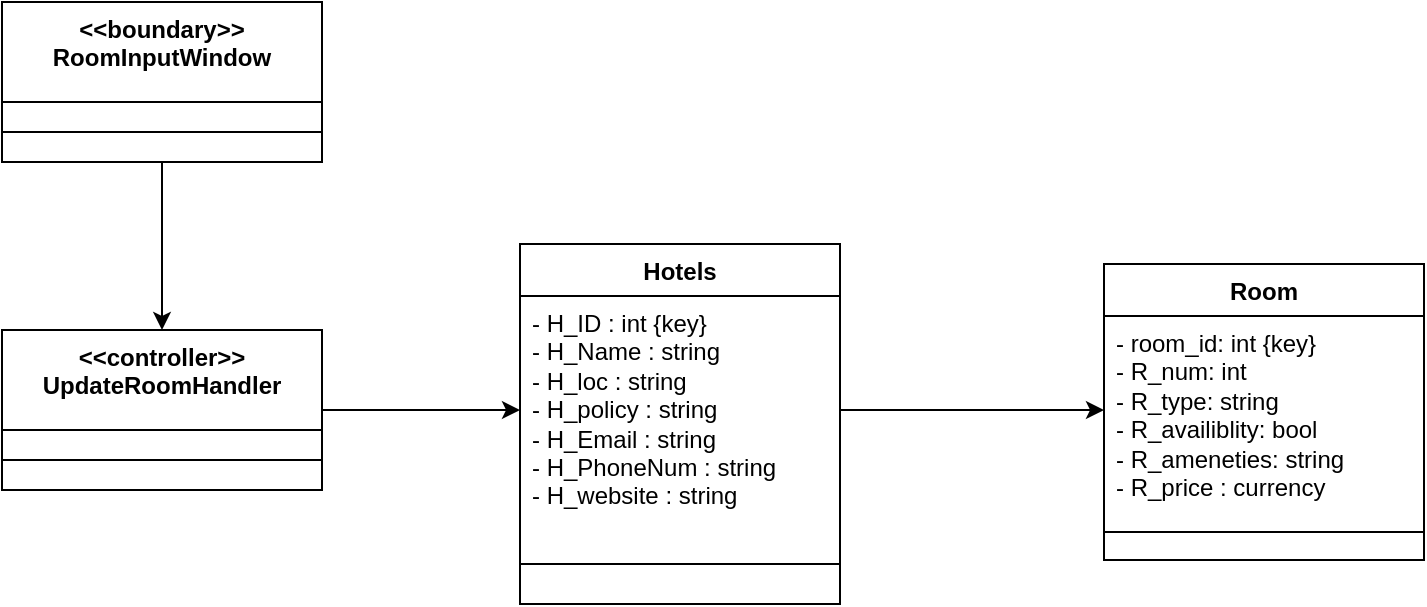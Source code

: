 <mxfile version="25.0.3">
  <diagram id="C5RBs43oDa-KdzZeNtuy" name="Page-1">
    <mxGraphModel dx="1290" dy="522" grid="1" gridSize="10" guides="1" tooltips="1" connect="1" arrows="1" fold="1" page="1" pageScale="1" pageWidth="827" pageHeight="1169" math="0" shadow="0">
      <root>
        <mxCell id="WIyWlLk6GJQsqaUBKTNV-0" />
        <mxCell id="WIyWlLk6GJQsqaUBKTNV-1" parent="WIyWlLk6GJQsqaUBKTNV-0" />
        <mxCell id="cHfdG5uCl04R2RjM2Kn9-0" value="Hotels" style="swimlane;fontStyle=1;align=center;verticalAlign=top;childLayout=stackLayout;horizontal=1;startSize=26;horizontalStack=0;resizeParent=1;resizeParentMax=0;resizeLast=0;collapsible=1;marginBottom=0;whiteSpace=wrap;html=1;" vertex="1" parent="WIyWlLk6GJQsqaUBKTNV-1">
          <mxGeometry x="358" y="279" width="160" height="180" as="geometry" />
        </mxCell>
        <mxCell id="cHfdG5uCl04R2RjM2Kn9-1" value="&lt;div style=&quot;text-wrap-mode: nowrap;&quot;&gt;- H_ID : int {key}&lt;/div&gt;&lt;div style=&quot;text-wrap-mode: nowrap;&quot;&gt;- H_Name : string&lt;/div&gt;&lt;div style=&quot;text-wrap-mode: nowrap;&quot;&gt;- H_loc : string&lt;/div&gt;&lt;div style=&quot;text-wrap-mode: nowrap;&quot;&gt;- H_policy : string&lt;/div&gt;&lt;div style=&quot;text-wrap-mode: nowrap;&quot;&gt;- H_Email : string&lt;/div&gt;&lt;div style=&quot;text-wrap-mode: nowrap;&quot;&gt;- H_PhoneNum : string&lt;/div&gt;&lt;div style=&quot;text-wrap-mode: nowrap;&quot;&gt;- H_website : string&lt;/div&gt;" style="text;strokeColor=none;fillColor=none;align=left;verticalAlign=top;spacingLeft=4;spacingRight=4;overflow=hidden;rotatable=0;points=[[0,0.5],[1,0.5]];portConstraint=eastwest;whiteSpace=wrap;html=1;" vertex="1" parent="cHfdG5uCl04R2RjM2Kn9-0">
          <mxGeometry y="26" width="160" height="114" as="geometry" />
        </mxCell>
        <mxCell id="cHfdG5uCl04R2RjM2Kn9-2" value="" style="line;strokeWidth=1;fillColor=none;align=left;verticalAlign=middle;spacingTop=-1;spacingLeft=3;spacingRight=3;rotatable=0;labelPosition=right;points=[];portConstraint=eastwest;strokeColor=inherit;" vertex="1" parent="cHfdG5uCl04R2RjM2Kn9-0">
          <mxGeometry y="140" width="160" height="40" as="geometry" />
        </mxCell>
        <mxCell id="cHfdG5uCl04R2RjM2Kn9-3" value="Room" style="swimlane;fontStyle=1;align=center;verticalAlign=top;childLayout=stackLayout;horizontal=1;startSize=26;horizontalStack=0;resizeParent=1;resizeParentMax=0;resizeLast=0;collapsible=1;marginBottom=0;whiteSpace=wrap;html=1;" vertex="1" parent="WIyWlLk6GJQsqaUBKTNV-1">
          <mxGeometry x="650" y="289" width="160" height="148" as="geometry" />
        </mxCell>
        <mxCell id="cHfdG5uCl04R2RjM2Kn9-4" value="- room_id: int {key}&lt;div&gt;- R_num: int&lt;/div&gt;&lt;div&gt;- R_type: string&lt;/div&gt;&lt;div&gt;- R_availiblity: bool&lt;/div&gt;&lt;div&gt;- R_ameneties: string&lt;/div&gt;&lt;div&gt;- R_price : currency&lt;/div&gt;" style="text;strokeColor=none;fillColor=none;align=left;verticalAlign=top;spacingLeft=4;spacingRight=4;overflow=hidden;rotatable=0;points=[[0,0.5],[1,0.5]];portConstraint=eastwest;whiteSpace=wrap;html=1;" vertex="1" parent="cHfdG5uCl04R2RjM2Kn9-3">
          <mxGeometry y="26" width="160" height="94" as="geometry" />
        </mxCell>
        <mxCell id="cHfdG5uCl04R2RjM2Kn9-5" value="" style="line;strokeWidth=1;fillColor=none;align=left;verticalAlign=middle;spacingTop=-1;spacingLeft=3;spacingRight=3;rotatable=0;labelPosition=right;points=[];portConstraint=eastwest;strokeColor=inherit;" vertex="1" parent="cHfdG5uCl04R2RjM2Kn9-3">
          <mxGeometry y="120" width="160" height="28" as="geometry" />
        </mxCell>
        <mxCell id="cHfdG5uCl04R2RjM2Kn9-6" style="edgeStyle=orthogonalEdgeStyle;rounded=0;orthogonalLoop=1;jettySize=auto;html=1;entryX=0;entryY=0.5;entryDx=0;entryDy=0;" edge="1" parent="WIyWlLk6GJQsqaUBKTNV-1" source="cHfdG5uCl04R2RjM2Kn9-1" target="cHfdG5uCl04R2RjM2Kn9-4">
          <mxGeometry relative="1" as="geometry" />
        </mxCell>
        <mxCell id="cHfdG5uCl04R2RjM2Kn9-9" style="edgeStyle=orthogonalEdgeStyle;rounded=0;orthogonalLoop=1;jettySize=auto;html=1;entryX=0;entryY=0.5;entryDx=0;entryDy=0;" edge="1" parent="WIyWlLk6GJQsqaUBKTNV-1" source="cHfdG5uCl04R2RjM2Kn9-7" target="cHfdG5uCl04R2RjM2Kn9-1">
          <mxGeometry relative="1" as="geometry" />
        </mxCell>
        <mxCell id="cHfdG5uCl04R2RjM2Kn9-7" value="&lt;div&gt;&amp;lt;&amp;lt;controller&amp;gt;&amp;gt;&lt;/div&gt;UpdateRoomHandler" style="swimlane;fontStyle=1;align=center;verticalAlign=top;childLayout=stackLayout;horizontal=1;startSize=50;horizontalStack=0;resizeParent=1;resizeParentMax=0;resizeLast=0;collapsible=1;marginBottom=0;whiteSpace=wrap;html=1;" vertex="1" parent="WIyWlLk6GJQsqaUBKTNV-1">
          <mxGeometry x="99" y="322" width="160" height="80" as="geometry" />
        </mxCell>
        <mxCell id="cHfdG5uCl04R2RjM2Kn9-8" value="" style="line;strokeWidth=1;fillColor=none;align=left;verticalAlign=middle;spacingTop=-1;spacingLeft=3;spacingRight=3;rotatable=0;labelPosition=right;points=[];portConstraint=eastwest;strokeColor=inherit;" vertex="1" parent="cHfdG5uCl04R2RjM2Kn9-7">
          <mxGeometry y="50" width="160" height="30" as="geometry" />
        </mxCell>
        <mxCell id="cHfdG5uCl04R2RjM2Kn9-12" style="edgeStyle=orthogonalEdgeStyle;rounded=0;orthogonalLoop=1;jettySize=auto;html=1;entryX=0.5;entryY=0;entryDx=0;entryDy=0;" edge="1" parent="WIyWlLk6GJQsqaUBKTNV-1" source="cHfdG5uCl04R2RjM2Kn9-10" target="cHfdG5uCl04R2RjM2Kn9-7">
          <mxGeometry relative="1" as="geometry" />
        </mxCell>
        <mxCell id="cHfdG5uCl04R2RjM2Kn9-10" value="&lt;div&gt;&amp;lt;&amp;lt;boundary&amp;gt;&amp;gt;&lt;/div&gt;RoomInputWindow" style="swimlane;fontStyle=1;align=center;verticalAlign=top;childLayout=stackLayout;horizontal=1;startSize=50;horizontalStack=0;resizeParent=1;resizeParentMax=0;resizeLast=0;collapsible=1;marginBottom=0;whiteSpace=wrap;html=1;" vertex="1" parent="WIyWlLk6GJQsqaUBKTNV-1">
          <mxGeometry x="99" y="158" width="160" height="80" as="geometry" />
        </mxCell>
        <mxCell id="cHfdG5uCl04R2RjM2Kn9-11" value="" style="line;strokeWidth=1;fillColor=none;align=left;verticalAlign=middle;spacingTop=-1;spacingLeft=3;spacingRight=3;rotatable=0;labelPosition=right;points=[];portConstraint=eastwest;strokeColor=inherit;" vertex="1" parent="cHfdG5uCl04R2RjM2Kn9-10">
          <mxGeometry y="50" width="160" height="30" as="geometry" />
        </mxCell>
      </root>
    </mxGraphModel>
  </diagram>
</mxfile>
